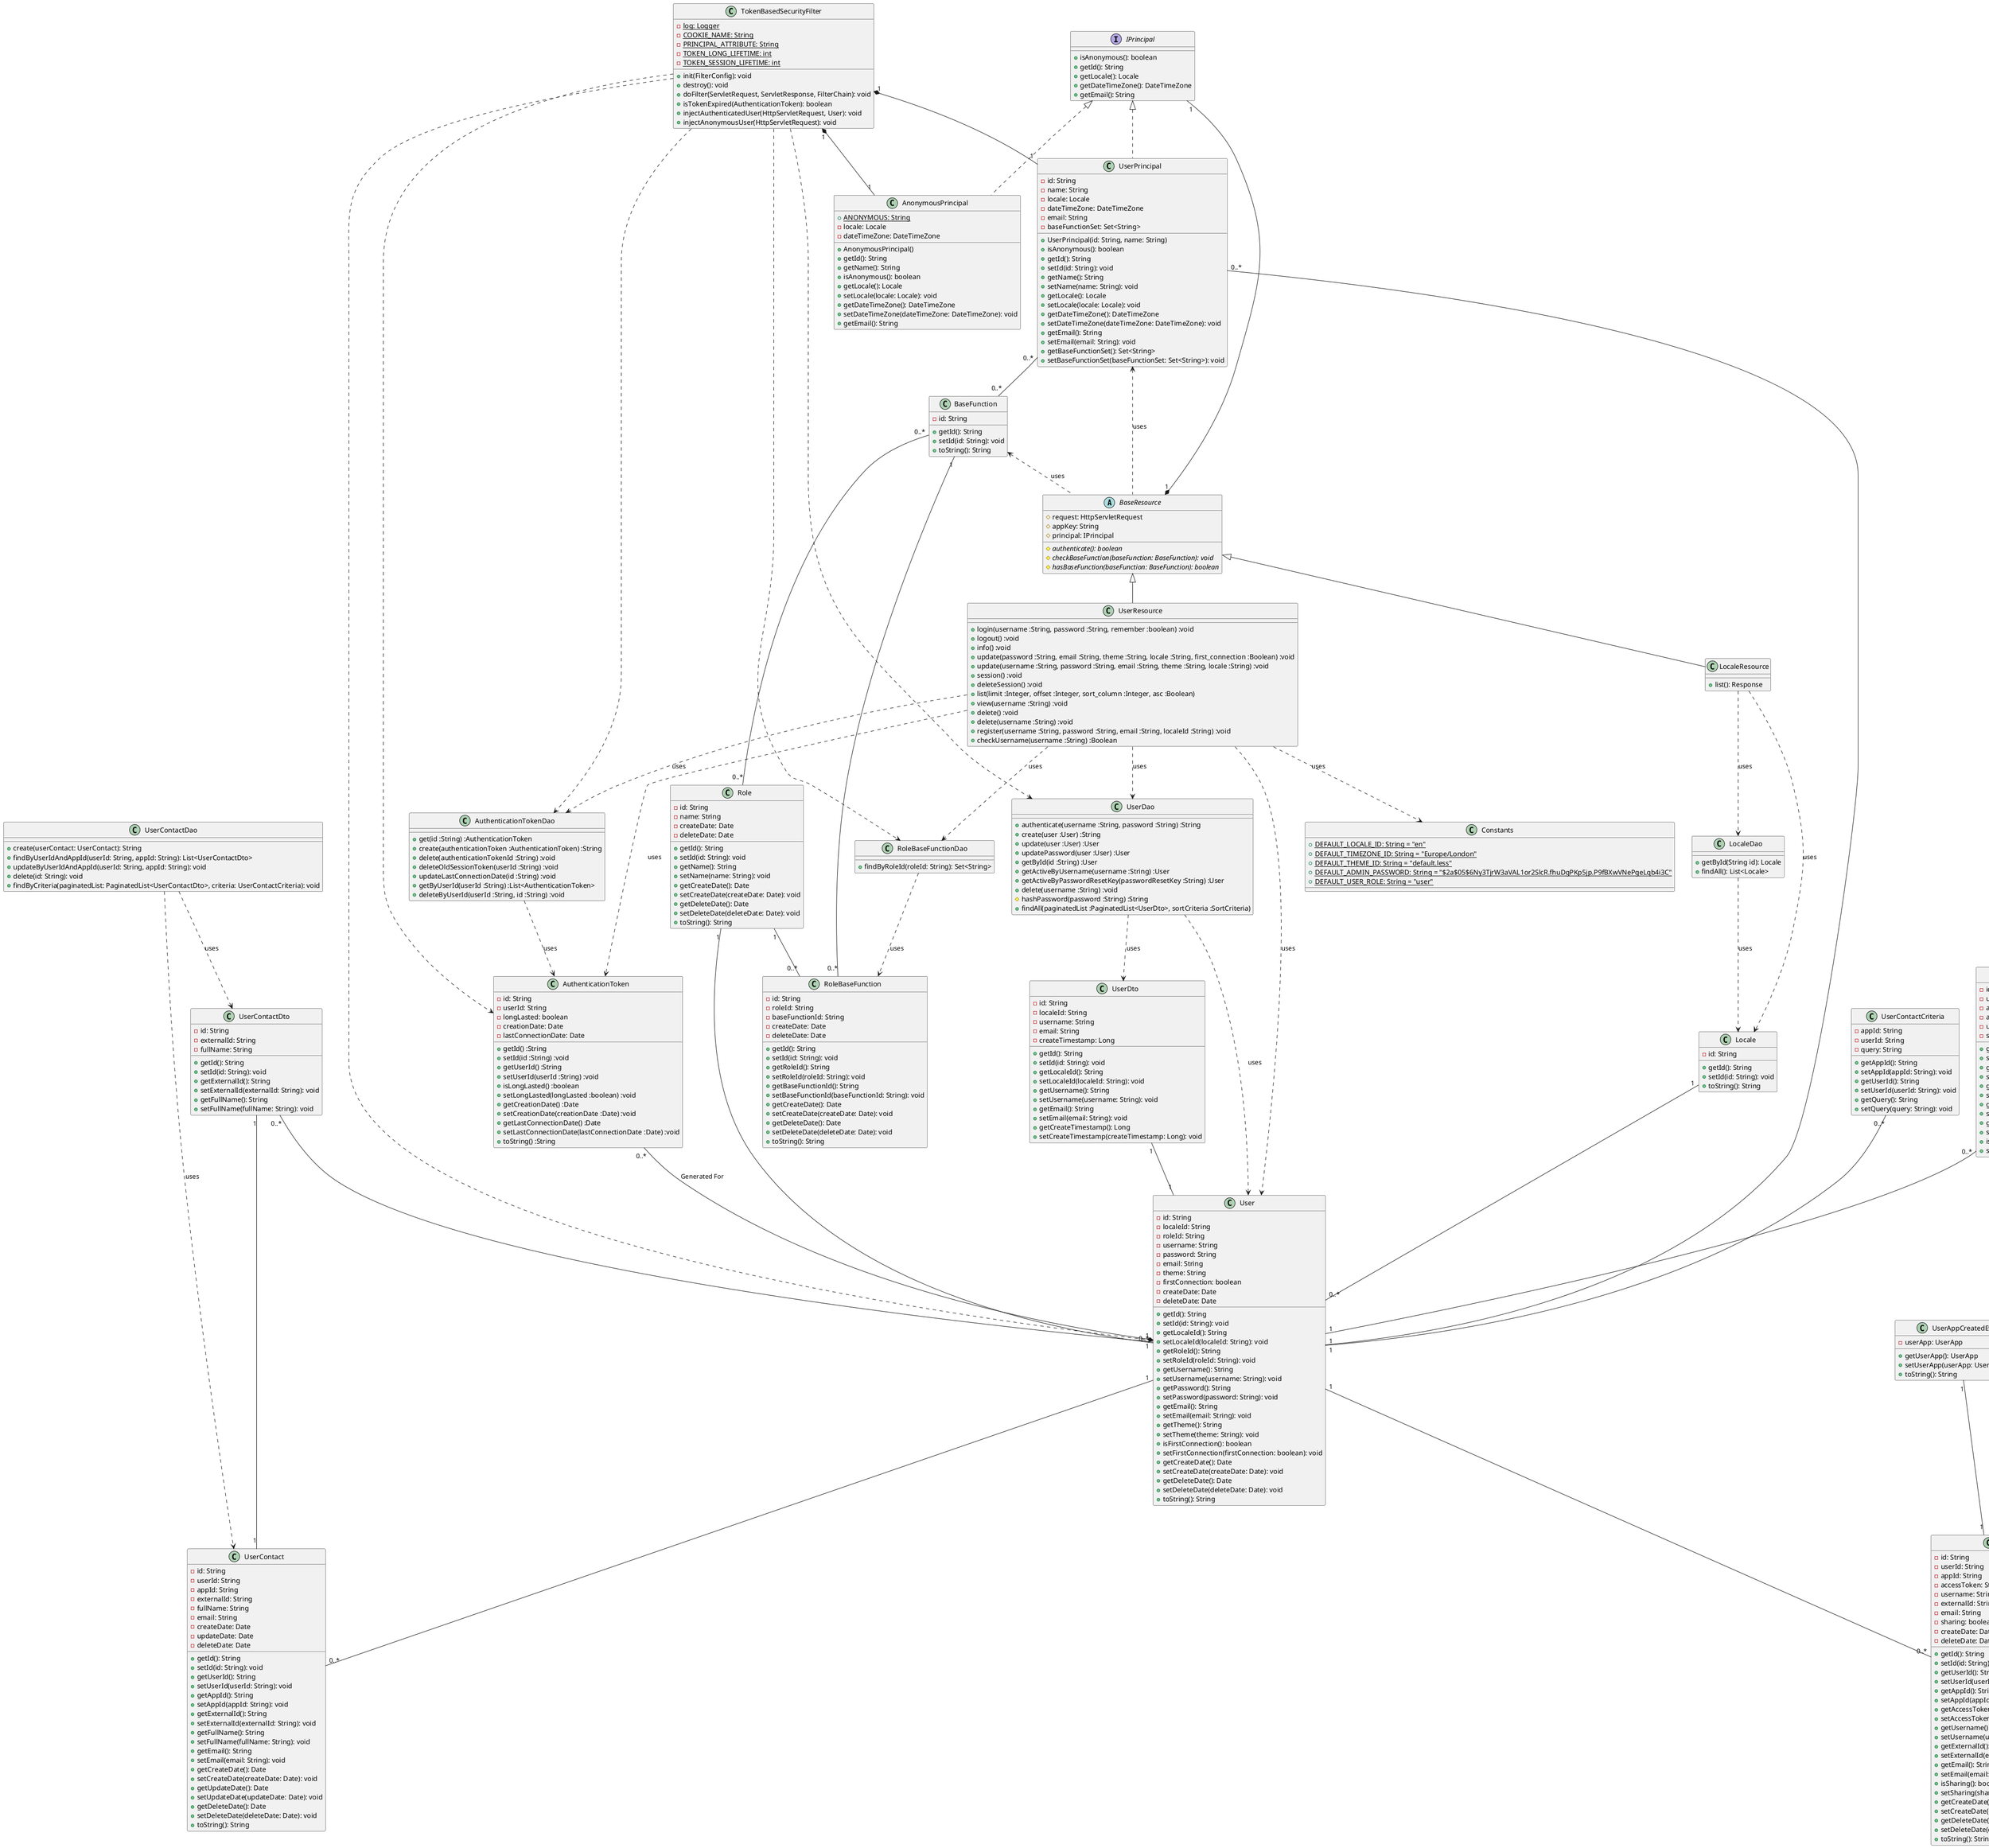 @startuml user-management-system

abstract class BaseResource {
    # request: HttpServletRequest
    # appKey: String
    # principal: IPrincipal

    # {abstract} authenticate(): boolean
    # {abstract} checkBaseFunction(baseFunction: BaseFunction): void
    # {abstract} hasBaseFunction(baseFunction: BaseFunction): boolean
}
IPrincipal "1" --* "1" BaseResource
BaseFunction <.. BaseResource : uses
UserPrincipal <.. BaseResource : uses

class UserResource extends BaseResource {
    + login(username :String, password :String, remember :boolean) :void
    + logout() :void
    + info() :void
    + update(password :String, email :String, theme :String, locale :String, first_connection :Boolean) :void
    + update(username :String, password :String, email :String, theme :String, locale :String) :void
    + session() :void
    + deleteSession() :void
    + list(limit :Integer, offset :Integer, sort_column :Integer, asc :Boolean)
    + view(username :String) :void
    + delete() :void
    + delete(username :String) :void
    + register(username :String, password :String, email :String, localeId :String) :void
    + checkUsername(username :String) :Boolean
}
UserResource ..> User :uses
UserResource ..> UserDao :uses
UserResource ..> Constants :uses
UserResource ..> AuthenticationTokenDao :uses
UserResource ..> AuthenticationToken :uses
UserResource ..> RoleBaseFunctionDao :uses

class Constants {
    + {static} DEFAULT_LOCALE_ID: String = "en"
    + {static} DEFAULT_TIMEZONE_ID: String = "Europe/London"
    + {static} DEFAULT_THEME_ID: String = "default.less"
    + {static} DEFAULT_ADMIN_PASSWORD: String = "$2a$05$6Ny3TjrW3aVAL1or2SlcR.fhuDgPKp5jp.P9fBXwVNePgeLqb4i3C"
    + {static} DEFAULT_USER_ROLE: String = "user"
}

'(TODO) SortCriteria
class UserDao {
    + authenticate(username :String, password :String) :String
    '(TODO) User
    + create(user :User) :String
    '(TODO) User
    + update(user :User) :User
    '(TODO) User
    + updatePassword(user :User) :User
    '(TODO) User
    + getById(id :String) :User
    '(TODO) User
    + getActiveByUsername(username :String) :User
    '(TODO) User
    + getActiveByPasswordResetKey(passwordResetKey :String) :User
    '(TODO) User
    + delete(username :String) :void
    '(TODO) User
    # hashPassword(password :String) :String
    + findAll(paginatedList :PaginatedList<UserDto>, sortCriteria :SortCriteria)
}
UserDao ..> User :uses
UserDao ..> UserDto :uses

class LocaleDao {
    + getById(String id): Locale
    + findAll(): List<Locale>
}
LocaleDao ..> Locale :uses

class RoleBaseFunctionDao {
    + findByRoleId(roleId: String): Set<String>
}
RoleBaseFunctionDao ..> RoleBaseFunction :uses

class AuthenticationTokenDao {
    + get(id :String) :AuthenticationToken
    + create(authenticationToken :AuthenticationToken) :String
    + delete(authenticationTokenId :String) :void
    + deleteOldSessionToken(userId :String) :void
    + updateLastConnectionDate(id :String) :void
    + getByUserId(userId :String) :List<AuthenticationToken>
    + deleteByUserId(userId :String, id :String) :void
}
AuthenticationTokenDao ..> AuthenticationToken :uses

class AuthenticationToken {
    -id: String
    -userId: String
    -longLasted: boolean
    -creationDate: Date
    -lastConnectionDate: Date

    +getId() :String
    +setId(id :String) :void
    +getUserId() :String
    +setUserId(userId :String) :void
    +isLongLasted() :boolean
    +setLongLasted(longLasted :boolean) :void
    +getCreationDate() :Date
    +setCreationDate(creationDate :Date) :void
    +getLastConnectionDate() :Date
    +setLastConnectionDate(lastConnectionDate :Date) :void
    +toString() :String
}
AuthenticationToken "0..*" --* "1" User : Generated For

class UserContactCriteria {
    - appId: String
    - userId: String
    - query: String
    + getAppId(): String
    + setAppId(appId: String): void
    + getUserId(): String
    + setUserId(userId: String): void
    + getQuery(): String
    + setQuery(query: String): void
}
UserContactCriteria "0..*" -- "1" User

class UserContactDto {
    - id: String
    - externalId: String
    - fullName: String
    + getId(): String
    + setId(id: String): void
    + getExternalId(): String
    + setExternalId(externalId: String): void
    + getFullName(): String
    + setFullName(fullName: String): void
}
UserContactDto "0..*" -- "1" User
UserContactDto "1" -- "1" UserContact

class UserAppDto {
    - id: String
    - userId: String
    - appId: String
    - accessToken: String
    - username: String
    - sharing: boolean
    + getId(): String
    + setId(id: String): void
    + getUserId(): String
    + setUserId(userId: String): void
    + getAppId(): String
    + setAppId(appId: String): void
    + getAccessToken(): String
    + setAccessToken(accessToken: String): void
    + getUsername(): String
    + setUsername(username: String): void
    + isSharing(): boolean
    + setSharing(sharing: boolean): void
}
UserAppDto "0..*" -- "1" User
UserAppDto "1" -- "1" UserApp

class UserDto {
    - id: String
    - localeId: String
    - username: String
    - email: String
    - createTimestamp: Long
    + getId(): String
    + setId(id: String): void
    + getLocaleId(): String
    + setLocaleId(localeId: String): void
    + getUsername(): String
    + setUsername(username: String): void
    + getEmail(): String
    + setEmail(email: String): void
    + getCreateTimestamp(): Long
    + setCreateTimestamp(createTimestamp: Long): void
}
UserDto "1" -- "1" User

class UserAppDao {
    + create(userApp: UserApp): String
    + delete(id: String): void
    + deleteByUserIdAndAppId(userId: String, appId: String): void
    + getActiveById(id: String): UserApp
    + getActiveByUserIdAndAppId(userId: String, appId: String): UserApp
    + findByUserId(userId: String): List<UserAppDto>
    + findConnectedByUserId(userId: String): List<UserAppDto>
    + findByAppId(appId: String): List<UserAppDto>
    + update(userApp: UserApp): UserApp
}
UserAppDao ..> UserApp :uses
UserAppDao ..> UserAppDto :uses

class UserContactDao {
    + create(userContact: UserContact): String
    + findByUserIdAndAppId(userId: String, appId: String): List<UserContactDto>
    + updateByUserIdAndAppId(userId: String, appId: String): void
    + delete(id: String): void
    + findByCriteria(paginatedList: PaginatedList<UserContactDto>, criteria: UserContactCriteria): void
}
UserContactDao ..> UserContact :uses
UserContactDao ..> UserContactDto :uses

class UserAppCreatedEvent {
    - userApp: UserApp
    + getUserApp(): UserApp
    + setUserApp(userApp: UserApp): void
    + toString(): String
}
UserAppCreatedEvent "1" -- "1" UserApp

class BaseFunction {
    - id: String
    + getId(): String
    + setId(id: String): void
    + toString(): String
}
BaseFunction "0..*" -- "0..*" Role

class RoleBaseFunction {
    - id: String
    - roleId: String
    - baseFunctionId: String
    - createDate: Date
    - deleteDate: Date
    + getId(): String
    + setId(id: String): void
    + getRoleId(): String
    + setRoleId(roleId: String): void
    + getBaseFunctionId(): String
    + setBaseFunctionId(baseFunctionId: String): void
    + getCreateDate(): Date
    + setCreateDate(createDate: Date): void
    + getDeleteDate(): Date
    + setDeleteDate(deleteDate: Date): void
    + toString(): String
}
BaseFunction "1" -- "0..*" RoleBaseFunction
Role "1" -- "0..*" RoleBaseFunction

class Role {
    - id: String
    - name: String
    - createDate: Date
    - deleteDate: Date
    + getId(): String
    + setId(id: String): void
    + getName(): String
    + setName(name: String): void
    + getCreateDate(): Date
    + setCreateDate(createDate: Date): void
    + getDeleteDate(): Date
    + setDeleteDate(deleteDate: Date): void
    + toString(): String
}

class UserApp {
    - id: String
    - userId: String
    - appId: String
    - accessToken: String
    - username: String
    - externalId: String
    - email: String
    - sharing: boolean
    - createDate: Date
    - deleteDate: Date
    + getId(): String
    + setId(id: String): void
    + getUserId(): String
    + setUserId(userId: String): void
    + getAppId(): String
    + setAppId(appId: String): void
    + getAccessToken(): String
    + setAccessToken(accessToken: String): void
    + getUsername(): String
    + setUsername(username: String): void
    + getExternalId(): String
    + setExternalId(externalId: String): void
    + getEmail(): String
    + setEmail(email: String): void
    + isSharing(): boolean
    + setSharing(sharing: boolean): void
    + getCreateDate(): Date
    + setCreateDate(createDate: Date): void
    + getDeleteDate(): Date
    + setDeleteDate(deleteDate: Date): void
    + toString(): String
}
User "1" -- "0..*" UserApp

class UserContact {
    - id: String
    - userId: String
    - appId: String
    - externalId: String
    - fullName: String
    - email: String
    - createDate: Date
    - updateDate: Date
    - deleteDate: Date
    + getId(): String
    + setId(id: String): void
    + getUserId(): String
    + setUserId(userId: String): void
    + getAppId(): String
    + setAppId(appId: String): void
    + getExternalId(): String
    + setExternalId(externalId: String): void
    + getFullName(): String
    + setFullName(fullName: String): void
    + getEmail(): String
    + setEmail(email: String): void
    + getCreateDate(): Date
    + setCreateDate(createDate: Date): void
    + getUpdateDate(): Date
    + setUpdateDate(updateDate: Date): void
    + getDeleteDate(): Date
    + setDeleteDate(deleteDate: Date): void
    + toString(): String
}
User "1" -- "0..*" UserContact

class User {
    - id: String
    - localeId: String
    - roleId: String
    - username: String
    - password: String
    - email: String
    - theme: String
    - firstConnection: boolean
    - createDate: Date
    - deleteDate: Date
    + getId(): String
    + setId(id: String): void
    + getLocaleId(): String
    + setLocaleId(localeId: String): void
    + getRoleId(): String
    + setRoleId(roleId: String): void
    + getUsername(): String
    + setUsername(username: String): void
    + getPassword(): String
    + setPassword(password: String): void
    + getEmail(): String
    + setEmail(email: String): void
    + getTheme(): String
    + setTheme(theme: String): void
    + isFirstConnection(): boolean
    + setFirstConnection(firstConnection: boolean): void
    + getCreateDate(): Date
    + setCreateDate(createDate: Date): void
    + getDeleteDate(): Date
    + setDeleteDate(deleteDate: Date): void
    + toString(): String
}
Locale "1" -- "0..*" User
Role "1" -- "0..*" User

class Locale {
    - id: String
    + getId(): String
    + setId(id: String): void
    + toString(): String
}

class LocaleResource extends BaseResource {
    + list(): Response
}
LocaleResource ..> Locale :uses
LocaleResource ..> LocaleDao :uses

interface IPrincipal {
    + isAnonymous(): boolean
    + getId(): String
    + getLocale(): Locale
    + getDateTimeZone(): DateTimeZone
    + getEmail(): String
}

class AnonymousPrincipal implements IPrincipal {
    + {static} ANONYMOUS: String
    - locale: Locale
    - dateTimeZone: DateTimeZone
    + AnonymousPrincipal()
    + getId(): String
    + getName(): String
    + isAnonymous(): boolean
    + getLocale(): Locale
    + setLocale(locale: Locale): void
    + getDateTimeZone(): DateTimeZone
    + setDateTimeZone(dateTimeZone: DateTimeZone): void
    + getEmail(): String
}
' IPrincipal <|-- AnonymousPrincipal

class UserPrincipal implements IPrincipal {
    - id: String
    - name: String
    - locale: Locale
    - dateTimeZone: DateTimeZone
    - email: String
    - baseFunctionSet: Set<String>
    + UserPrincipal(id: String, name: String)
    + isAnonymous(): boolean
    + getId(): String
    + setId(id: String): void
    + getName(): String
    + setName(name: String): void
    + getLocale(): Locale
    + setLocale(locale: Locale): void
    + getDateTimeZone(): DateTimeZone
    + setDateTimeZone(dateTimeZone: DateTimeZone): void
    + getEmail(): String
    + setEmail(email: String): void
    + getBaseFunctionSet(): Set<String>
    + setBaseFunctionSet(baseFunctionSet: Set<String>): void
}
UserPrincipal "0..*" -- "1" User
UserPrincipal "0..*" -- "0..*" BaseFunction
' IPrincipal <|-- UserPrincipal

class TokenBasedSecurityFilter {
    - {static} log: Logger
    - {static} COOKIE_NAME: String
    - {static} PRINCIPAL_ATTRIBUTE: String
    - {static} TOKEN_LONG_LIFETIME: int
    - {static} TOKEN_SESSION_LIFETIME: int
    
    + init(FilterConfig): void
    + destroy(): void
    + doFilter(ServletRequest, ServletResponse, FilterChain): void
    + isTokenExpired(AuthenticationToken): boolean
    + injectAuthenticatedUser(HttpServletRequest, User): void
    + injectAnonymousUser(HttpServletRequest): void
}
TokenBasedSecurityFilter  ..>  AuthenticationTokenDao
TokenBasedSecurityFilter  ..>  UserDao
TokenBasedSecurityFilter  ..>  RoleBaseFunctionDao
TokenBasedSecurityFilter "1" *-- "1" UserPrincipal
TokenBasedSecurityFilter "1" *-- "1" AnonymousPrincipal
TokenBasedSecurityFilter  ..>  User 
TokenBasedSecurityFilter  ..>  AuthenticationToken
@enduml